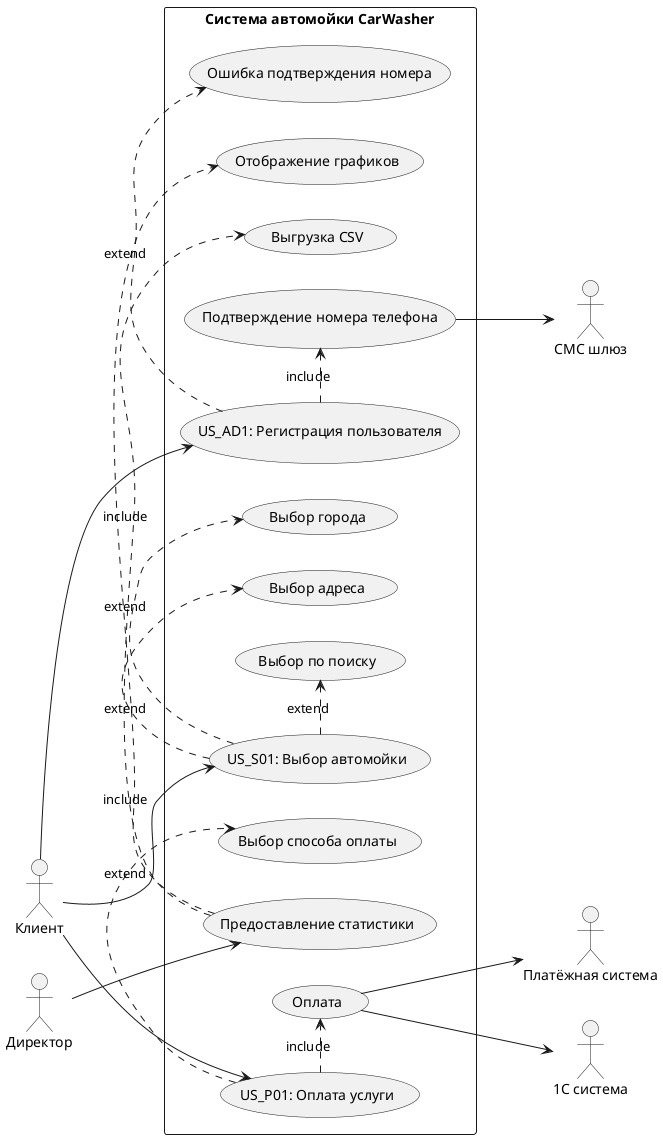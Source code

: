 @startuml
left to right direction
skinparam packageStyle rectangle

actor "Клиент" as Client
actor "Директор" as Director
actor "СМС шлюз" as SMS
actor "Платёжная система" as PaymentSystem
actor "1С система" as System1C

rectangle "Система автомойки CarWasher" {
  usecase "US_AD1: Регистрация пользователя" as UC1
  usecase "Подтверждение номера телефона" as UC2
  usecase "Ошибка подтверждения номера" as UC21
  usecase "US_S01: Выбор автомойки" as UC3
  usecase "Выбор города" as UC4
  usecase "Выбор адреса" as UC5
  usecase "Выбор по поиску" as UC6
  usecase "US_P01: Оплата услуги" as UC7
  usecase "Оплата" as UC71
  usecase "Выбор способа оплаты" as UC8
  usecase "Предоставление статистики" as UC9
  usecase "Отображение графиков" as UC10
  usecase "Выгрузка CSV" as UC11
}

Client --> UC1
Client --> UC3
Client --> UC7

Director --> UC9
UC9 .>  UC10 : include
UC9 .>  UC11 : include

UC1 .> UC2 : include
UC1 .> UC21 : extend
UC2 --> SMS

UC3 .> UC4 : extend
UC3 .> UC5 : extend
UC3 .> UC6 : extend

UC7 .> UC8 : extend
UC7 .> UC71 : include
UC71 --> PaymentSystem
UC71 --> System1C
@enduml
